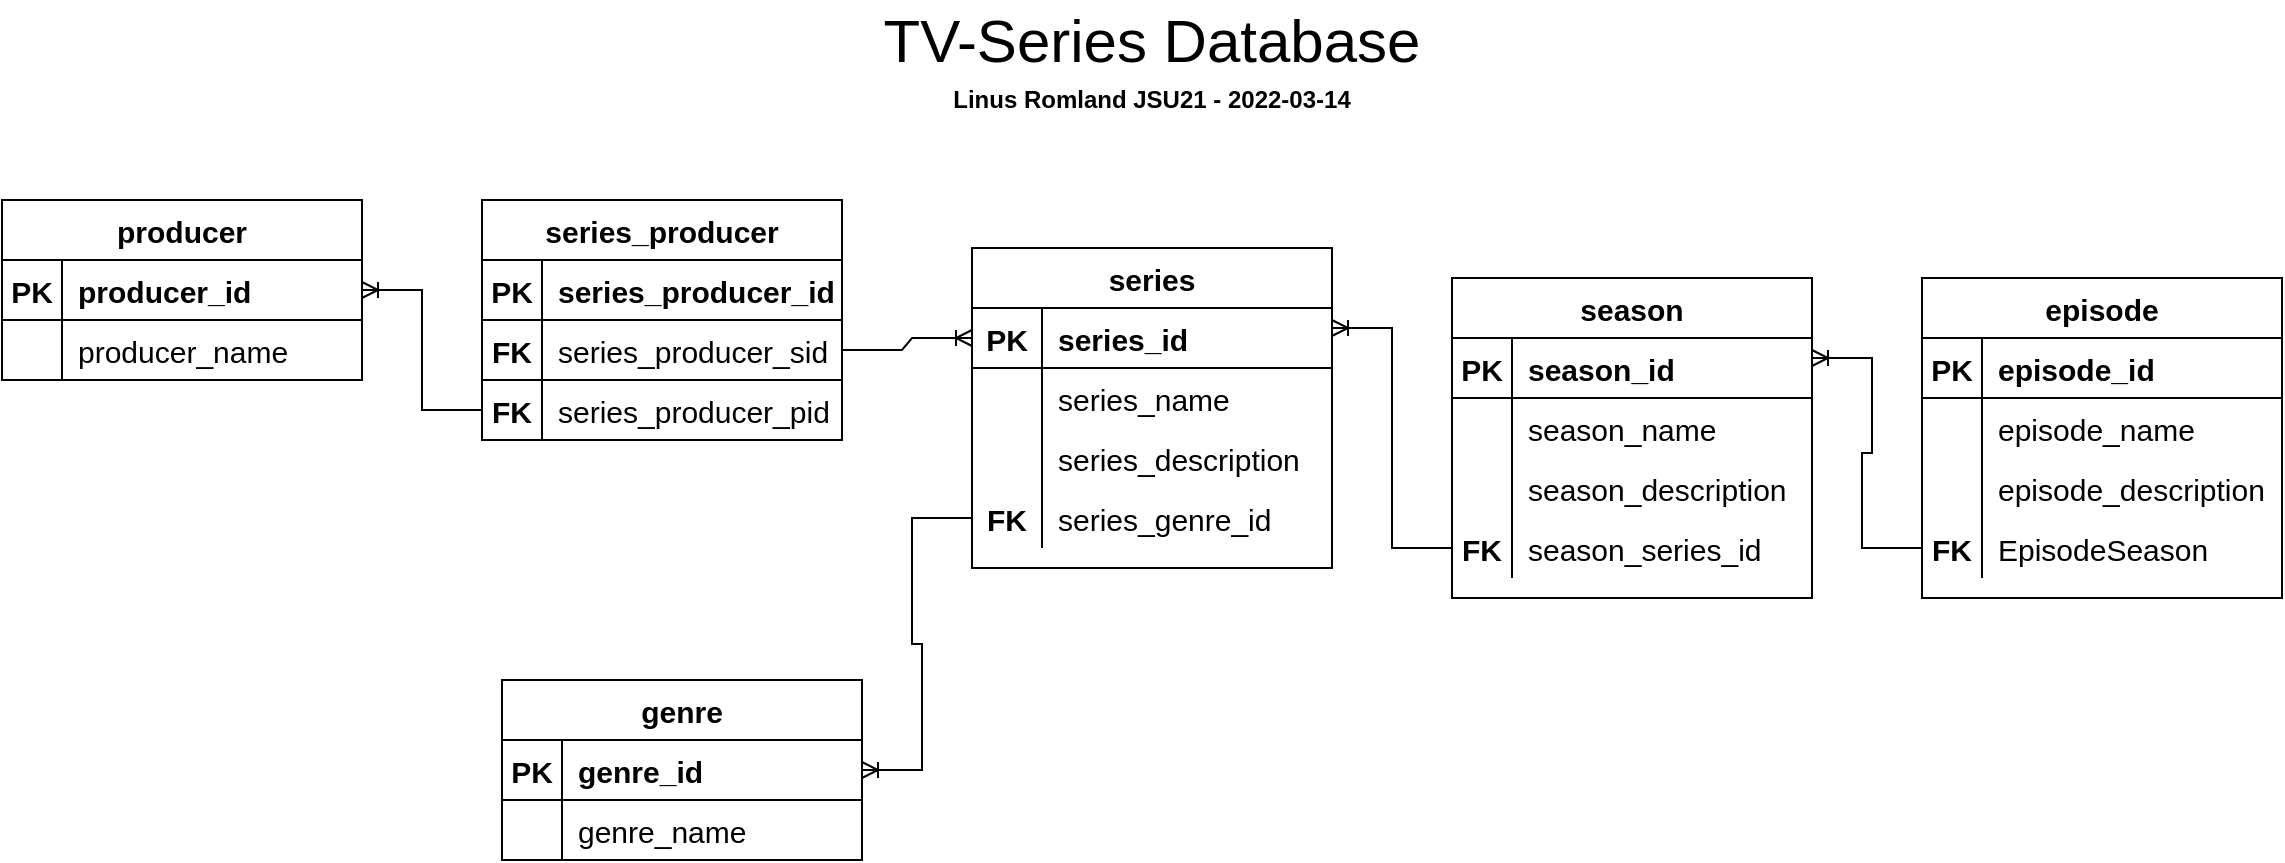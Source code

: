 <mxfile version="17.1.3" type="onedrive"><diagram id="0O53M5DZxnOaup6osxnt" name="Page-1"><mxGraphModel grid="1" gridSize="10" guides="1" tooltips="1" connect="1" arrows="1" page="1" fold="1" pageScale="1" pageWidth="1169" pageHeight="827" math="0" shadow="0"><root><mxCell id="0"/><mxCell id="1" parent="0"/><mxCell id="8bK-3PpkhMxPbc5kJvjC-1" value="&lt;font style=&quot;font-size: 30px&quot;&gt;TV-Series Database&lt;/font&gt;" style="text;html=1;strokeColor=none;fillColor=none;align=center;verticalAlign=middle;whiteSpace=wrap;rounded=0;" parent="1" vertex="1"><mxGeometry x="430" y="40" width="310" height="40" as="geometry"/></mxCell><mxCell id="8bK-3PpkhMxPbc5kJvjC-21" value="&lt;b&gt;Linus Romland JSU21 - 2022-03-14&lt;/b&gt;" style="text;html=1;strokeColor=none;fillColor=none;align=center;verticalAlign=middle;whiteSpace=wrap;rounded=0;" parent="1" vertex="1"><mxGeometry x="430" y="80" width="310" height="20" as="geometry"/></mxCell><mxCell id="8bK-3PpkhMxPbc5kJvjC-45" value="" style="edgeStyle=entityRelationEdgeStyle;fontSize=12;html=1;endArrow=ERoneToMany;rounded=0;entryX=1;entryY=0.5;entryDx=0;entryDy=0;exitX=0;exitY=0.5;exitDx=0;exitDy=0;" parent="1" source="8bK-3PpkhMxPbc5kJvjC-79" target="8bK-3PpkhMxPbc5kJvjC-50" edge="1"><mxGeometry width="100" height="100" relative="1" as="geometry"><mxPoint x="405" y="524" as="sourcePoint"/><mxPoint x="345" y="229" as="targetPoint"/></mxGeometry></mxCell><mxCell id="8bK-3PpkhMxPbc5kJvjC-46" value="" style="edgeStyle=entityRelationEdgeStyle;fontSize=12;html=1;endArrow=ERoneToMany;rounded=0;entryX=1;entryY=0.25;entryDx=0;entryDy=0;exitX=0;exitY=0.5;exitDx=0;exitDy=0;" parent="1" source="8bK-3PpkhMxPbc5kJvjC-101" target="8bK-3PpkhMxPbc5kJvjC-69" edge="1"><mxGeometry width="100" height="100" relative="1" as="geometry"><mxPoint x="460" y="534" as="sourcePoint"/><mxPoint x="675" y="359.0" as="targetPoint"/></mxGeometry></mxCell><mxCell id="8bK-3PpkhMxPbc5kJvjC-47" value="" style="edgeStyle=entityRelationEdgeStyle;fontSize=12;html=1;endArrow=ERoneToMany;rounded=0;exitX=0;exitY=0.5;exitDx=0;exitDy=0;entryX=1;entryY=0.25;entryDx=0;entryDy=0;" parent="1" source="8bK-3PpkhMxPbc5kJvjC-120" target="8bK-3PpkhMxPbc5kJvjC-91" edge="1"><mxGeometry width="100" height="100" relative="1" as="geometry"><mxPoint x="425" y="309" as="sourcePoint"/><mxPoint x="915.0" y="344.0" as="targetPoint"/></mxGeometry></mxCell><mxCell id="8bK-3PpkhMxPbc5kJvjC-49" value="genre" style="shape=table;startSize=30;container=1;collapsible=1;childLayout=tableLayout;fixedRows=1;rowLines=0;fontStyle=1;align=center;resizeLast=1;fontSize=15;" parent="1" vertex="1"><mxGeometry x="260" y="380" width="180" height="90" as="geometry"/></mxCell><mxCell id="8bK-3PpkhMxPbc5kJvjC-50" value="" style="shape=tableRow;horizontal=0;startSize=0;swimlaneHead=0;swimlaneBody=0;fillColor=none;collapsible=0;dropTarget=0;points=[[0,0.5],[1,0.5]];portConstraint=eastwest;top=0;left=0;right=0;bottom=1;fontSize=15;" parent="8bK-3PpkhMxPbc5kJvjC-49" vertex="1"><mxGeometry y="30" width="180" height="30" as="geometry"/></mxCell><mxCell id="8bK-3PpkhMxPbc5kJvjC-51" value="PK" style="shape=partialRectangle;connectable=0;fillColor=none;top=0;left=0;bottom=0;right=0;fontStyle=1;overflow=hidden;fontSize=15;" parent="8bK-3PpkhMxPbc5kJvjC-50" vertex="1"><mxGeometry width="30" height="30" as="geometry"><mxRectangle width="30" height="30" as="alternateBounds"/></mxGeometry></mxCell><mxCell id="8bK-3PpkhMxPbc5kJvjC-52" value="genre_id" style="shape=partialRectangle;connectable=0;fillColor=none;top=0;left=0;bottom=0;right=0;align=left;spacingLeft=6;fontStyle=1;overflow=hidden;fontSize=15;" parent="8bK-3PpkhMxPbc5kJvjC-50" vertex="1"><mxGeometry x="30" width="150" height="30" as="geometry"><mxRectangle width="150" height="30" as="alternateBounds"/></mxGeometry></mxCell><mxCell id="8bK-3PpkhMxPbc5kJvjC-53" value="" style="shape=tableRow;horizontal=0;startSize=0;swimlaneHead=0;swimlaneBody=0;fillColor=none;collapsible=0;dropTarget=0;points=[[0,0.5],[1,0.5]];portConstraint=eastwest;top=0;left=0;right=0;bottom=0;fontSize=15;" parent="8bK-3PpkhMxPbc5kJvjC-49" vertex="1"><mxGeometry y="60" width="180" height="30" as="geometry"/></mxCell><mxCell id="8bK-3PpkhMxPbc5kJvjC-54" value="" style="shape=partialRectangle;connectable=0;fillColor=none;top=0;left=0;bottom=0;right=0;editable=1;overflow=hidden;fontSize=15;" parent="8bK-3PpkhMxPbc5kJvjC-53" vertex="1"><mxGeometry width="30" height="30" as="geometry"><mxRectangle width="30" height="30" as="alternateBounds"/></mxGeometry></mxCell><mxCell id="8bK-3PpkhMxPbc5kJvjC-55" value="genre_name" style="shape=partialRectangle;connectable=0;fillColor=none;top=0;left=0;bottom=0;right=0;align=left;spacingLeft=6;overflow=hidden;fontSize=15;" parent="8bK-3PpkhMxPbc5kJvjC-53" vertex="1"><mxGeometry x="30" width="150" height="30" as="geometry"><mxRectangle width="150" height="30" as="alternateBounds"/></mxGeometry></mxCell><mxCell id="8bK-3PpkhMxPbc5kJvjC-62" value="producer" style="shape=table;startSize=30;container=1;collapsible=1;childLayout=tableLayout;fixedRows=1;rowLines=0;fontStyle=1;align=center;resizeLast=1;fontSize=15;" parent="1" vertex="1"><mxGeometry x="10" y="140" width="180" height="90" as="geometry"/></mxCell><mxCell id="8bK-3PpkhMxPbc5kJvjC-63" value="" style="shape=tableRow;horizontal=0;startSize=0;swimlaneHead=0;swimlaneBody=0;fillColor=none;collapsible=0;dropTarget=0;points=[[0,0.5],[1,0.5]];portConstraint=eastwest;top=0;left=0;right=0;bottom=1;fontSize=15;" parent="8bK-3PpkhMxPbc5kJvjC-62" vertex="1"><mxGeometry y="30" width="180" height="30" as="geometry"/></mxCell><mxCell id="8bK-3PpkhMxPbc5kJvjC-64" value="PK" style="shape=partialRectangle;connectable=0;fillColor=none;top=0;left=0;bottom=0;right=0;fontStyle=1;overflow=hidden;fontSize=15;" parent="8bK-3PpkhMxPbc5kJvjC-63" vertex="1"><mxGeometry width="30" height="30" as="geometry"><mxRectangle width="30" height="30" as="alternateBounds"/></mxGeometry></mxCell><mxCell id="8bK-3PpkhMxPbc5kJvjC-65" value="producer_id" style="shape=partialRectangle;connectable=0;fillColor=none;top=0;left=0;bottom=0;right=0;align=left;spacingLeft=6;fontStyle=1;overflow=hidden;fontSize=15;" parent="8bK-3PpkhMxPbc5kJvjC-63" vertex="1"><mxGeometry x="30" width="150" height="30" as="geometry"><mxRectangle width="150" height="30" as="alternateBounds"/></mxGeometry></mxCell><mxCell id="8bK-3PpkhMxPbc5kJvjC-66" value="" style="shape=tableRow;horizontal=0;startSize=0;swimlaneHead=0;swimlaneBody=0;fillColor=none;collapsible=0;dropTarget=0;points=[[0,0.5],[1,0.5]];portConstraint=eastwest;top=0;left=0;right=0;bottom=0;fontSize=15;" parent="8bK-3PpkhMxPbc5kJvjC-62" vertex="1"><mxGeometry y="60" width="180" height="30" as="geometry"/></mxCell><mxCell id="8bK-3PpkhMxPbc5kJvjC-67" value="" style="shape=partialRectangle;connectable=0;fillColor=none;top=0;left=0;bottom=0;right=0;editable=1;overflow=hidden;fontSize=15;" parent="8bK-3PpkhMxPbc5kJvjC-66" vertex="1"><mxGeometry width="30" height="30" as="geometry"><mxRectangle width="30" height="30" as="alternateBounds"/></mxGeometry></mxCell><mxCell id="8bK-3PpkhMxPbc5kJvjC-68" value="producer_name" style="shape=partialRectangle;connectable=0;fillColor=none;top=0;left=0;bottom=0;right=0;align=left;spacingLeft=6;overflow=hidden;fontSize=15;" parent="8bK-3PpkhMxPbc5kJvjC-66" vertex="1"><mxGeometry x="30" width="150" height="30" as="geometry"><mxRectangle width="150" height="30" as="alternateBounds"/></mxGeometry></mxCell><mxCell id="8bK-3PpkhMxPbc5kJvjC-69" value="series" style="shape=table;startSize=30;container=1;collapsible=1;childLayout=tableLayout;fixedRows=1;rowLines=0;fontStyle=1;align=center;resizeLast=1;fontSize=15;" parent="1" vertex="1"><mxGeometry x="495" y="164" width="180" height="160" as="geometry"/></mxCell><mxCell id="8bK-3PpkhMxPbc5kJvjC-70" value="" style="shape=tableRow;horizontal=0;startSize=0;swimlaneHead=0;swimlaneBody=0;fillColor=none;collapsible=0;dropTarget=0;points=[[0,0.5],[1,0.5]];portConstraint=eastwest;top=0;left=0;right=0;bottom=1;fontSize=15;" parent="8bK-3PpkhMxPbc5kJvjC-69" vertex="1"><mxGeometry y="30" width="180" height="30" as="geometry"/></mxCell><mxCell id="8bK-3PpkhMxPbc5kJvjC-71" value="PK" style="shape=partialRectangle;connectable=0;fillColor=none;top=0;left=0;bottom=0;right=0;fontStyle=1;overflow=hidden;fontSize=15;" parent="8bK-3PpkhMxPbc5kJvjC-70" vertex="1"><mxGeometry width="35" height="30" as="geometry"><mxRectangle width="35" height="30" as="alternateBounds"/></mxGeometry></mxCell><mxCell id="8bK-3PpkhMxPbc5kJvjC-72" value="series_id" style="shape=partialRectangle;connectable=0;fillColor=none;top=0;left=0;bottom=0;right=0;align=left;spacingLeft=6;fontStyle=1;overflow=hidden;fontSize=15;" parent="8bK-3PpkhMxPbc5kJvjC-70" vertex="1"><mxGeometry x="35" width="145" height="30" as="geometry"><mxRectangle width="145" height="30" as="alternateBounds"/></mxGeometry></mxCell><mxCell id="8bK-3PpkhMxPbc5kJvjC-73" value="" style="shape=tableRow;horizontal=0;startSize=0;swimlaneHead=0;swimlaneBody=0;fillColor=none;collapsible=0;dropTarget=0;points=[[0,0.5],[1,0.5]];portConstraint=eastwest;top=0;left=0;right=0;bottom=0;fontSize=15;" parent="8bK-3PpkhMxPbc5kJvjC-69" vertex="1"><mxGeometry y="60" width="180" height="30" as="geometry"/></mxCell><mxCell id="8bK-3PpkhMxPbc5kJvjC-74" value="" style="shape=partialRectangle;connectable=0;fillColor=none;top=0;left=0;bottom=0;right=0;editable=1;overflow=hidden;fontSize=15;" parent="8bK-3PpkhMxPbc5kJvjC-73" vertex="1"><mxGeometry width="35" height="30" as="geometry"><mxRectangle width="35" height="30" as="alternateBounds"/></mxGeometry></mxCell><mxCell id="8bK-3PpkhMxPbc5kJvjC-75" value="series_name" style="shape=partialRectangle;connectable=0;fillColor=none;top=0;left=0;bottom=0;right=0;align=left;spacingLeft=6;overflow=hidden;fontSize=15;" parent="8bK-3PpkhMxPbc5kJvjC-73" vertex="1"><mxGeometry x="35" width="145" height="30" as="geometry"><mxRectangle width="145" height="30" as="alternateBounds"/></mxGeometry></mxCell><mxCell id="8bK-3PpkhMxPbc5kJvjC-76" value="" style="shape=tableRow;horizontal=0;startSize=0;swimlaneHead=0;swimlaneBody=0;fillColor=none;collapsible=0;dropTarget=0;points=[[0,0.5],[1,0.5]];portConstraint=eastwest;top=0;left=0;right=0;bottom=0;fontSize=15;" parent="8bK-3PpkhMxPbc5kJvjC-69" vertex="1"><mxGeometry y="90" width="180" height="30" as="geometry"/></mxCell><mxCell id="8bK-3PpkhMxPbc5kJvjC-77" value="" style="shape=partialRectangle;connectable=0;fillColor=none;top=0;left=0;bottom=0;right=0;editable=1;overflow=hidden;fontSize=15;" parent="8bK-3PpkhMxPbc5kJvjC-76" vertex="1"><mxGeometry width="35" height="30" as="geometry"><mxRectangle width="35" height="30" as="alternateBounds"/></mxGeometry></mxCell><mxCell id="8bK-3PpkhMxPbc5kJvjC-78" value="series_description" style="shape=partialRectangle;connectable=0;fillColor=none;top=0;left=0;bottom=0;right=0;align=left;spacingLeft=6;overflow=hidden;fontSize=15;" parent="8bK-3PpkhMxPbc5kJvjC-76" vertex="1"><mxGeometry x="35" width="145" height="30" as="geometry"><mxRectangle width="145" height="30" as="alternateBounds"/></mxGeometry></mxCell><mxCell id="8bK-3PpkhMxPbc5kJvjC-79" value="" style="shape=tableRow;horizontal=0;startSize=0;swimlaneHead=0;swimlaneBody=0;fillColor=none;collapsible=0;dropTarget=0;points=[[0,0.5],[1,0.5]];portConstraint=eastwest;top=0;left=0;right=0;bottom=0;fontSize=15;" parent="8bK-3PpkhMxPbc5kJvjC-69" vertex="1"><mxGeometry y="120" width="180" height="30" as="geometry"/></mxCell><mxCell id="8bK-3PpkhMxPbc5kJvjC-80" value="FK" style="shape=partialRectangle;connectable=0;fillColor=none;top=0;left=0;bottom=0;right=0;editable=1;overflow=hidden;fontSize=15;fontStyle=1" parent="8bK-3PpkhMxPbc5kJvjC-79" vertex="1"><mxGeometry width="35" height="30" as="geometry"><mxRectangle width="35" height="30" as="alternateBounds"/></mxGeometry></mxCell><mxCell id="8bK-3PpkhMxPbc5kJvjC-81" value="series_genre_id" style="shape=partialRectangle;connectable=0;fillColor=none;top=0;left=0;bottom=0;right=0;align=left;spacingLeft=6;overflow=hidden;fontSize=15;" parent="8bK-3PpkhMxPbc5kJvjC-79" vertex="1"><mxGeometry x="35" width="145" height="30" as="geometry"><mxRectangle width="145" height="30" as="alternateBounds"/></mxGeometry></mxCell><mxCell id="8bK-3PpkhMxPbc5kJvjC-91" value="season" style="shape=table;startSize=30;container=1;collapsible=1;childLayout=tableLayout;fixedRows=1;rowLines=0;fontStyle=1;align=center;resizeLast=1;fontSize=15;" parent="1" vertex="1"><mxGeometry x="735" y="179" width="180" height="160" as="geometry"/></mxCell><mxCell id="8bK-3PpkhMxPbc5kJvjC-92" value="" style="shape=tableRow;horizontal=0;startSize=0;swimlaneHead=0;swimlaneBody=0;fillColor=none;collapsible=0;dropTarget=0;points=[[0,0.5],[1,0.5]];portConstraint=eastwest;top=0;left=0;right=0;bottom=1;fontSize=15;" parent="8bK-3PpkhMxPbc5kJvjC-91" vertex="1"><mxGeometry y="30" width="180" height="30" as="geometry"/></mxCell><mxCell id="8bK-3PpkhMxPbc5kJvjC-93" value="PK" style="shape=partialRectangle;connectable=0;fillColor=none;top=0;left=0;bottom=0;right=0;fontStyle=1;overflow=hidden;fontSize=15;" parent="8bK-3PpkhMxPbc5kJvjC-92" vertex="1"><mxGeometry width="30" height="30" as="geometry"><mxRectangle width="30" height="30" as="alternateBounds"/></mxGeometry></mxCell><mxCell id="8bK-3PpkhMxPbc5kJvjC-94" value="season_id" style="shape=partialRectangle;connectable=0;fillColor=none;top=0;left=0;bottom=0;right=0;align=left;spacingLeft=6;fontStyle=1;overflow=hidden;fontSize=15;" parent="8bK-3PpkhMxPbc5kJvjC-92" vertex="1"><mxGeometry x="30" width="150" height="30" as="geometry"><mxRectangle width="150" height="30" as="alternateBounds"/></mxGeometry></mxCell><mxCell id="8bK-3PpkhMxPbc5kJvjC-95" value="" style="shape=tableRow;horizontal=0;startSize=0;swimlaneHead=0;swimlaneBody=0;fillColor=none;collapsible=0;dropTarget=0;points=[[0,0.5],[1,0.5]];portConstraint=eastwest;top=0;left=0;right=0;bottom=0;fontSize=15;" parent="8bK-3PpkhMxPbc5kJvjC-91" vertex="1"><mxGeometry y="60" width="180" height="30" as="geometry"/></mxCell><mxCell id="8bK-3PpkhMxPbc5kJvjC-96" value="" style="shape=partialRectangle;connectable=0;fillColor=none;top=0;left=0;bottom=0;right=0;editable=1;overflow=hidden;fontSize=15;" parent="8bK-3PpkhMxPbc5kJvjC-95" vertex="1"><mxGeometry width="30" height="30" as="geometry"><mxRectangle width="30" height="30" as="alternateBounds"/></mxGeometry></mxCell><mxCell id="8bK-3PpkhMxPbc5kJvjC-97" value="season_name" style="shape=partialRectangle;connectable=0;fillColor=none;top=0;left=0;bottom=0;right=0;align=left;spacingLeft=6;overflow=hidden;fontSize=15;" parent="8bK-3PpkhMxPbc5kJvjC-95" vertex="1"><mxGeometry x="30" width="150" height="30" as="geometry"><mxRectangle width="150" height="30" as="alternateBounds"/></mxGeometry></mxCell><mxCell id="8bK-3PpkhMxPbc5kJvjC-98" value="" style="shape=tableRow;horizontal=0;startSize=0;swimlaneHead=0;swimlaneBody=0;fillColor=none;collapsible=0;dropTarget=0;points=[[0,0.5],[1,0.5]];portConstraint=eastwest;top=0;left=0;right=0;bottom=0;fontSize=15;" parent="8bK-3PpkhMxPbc5kJvjC-91" vertex="1"><mxGeometry y="90" width="180" height="30" as="geometry"/></mxCell><mxCell id="8bK-3PpkhMxPbc5kJvjC-99" value="" style="shape=partialRectangle;connectable=0;fillColor=none;top=0;left=0;bottom=0;right=0;editable=1;overflow=hidden;fontSize=15;" parent="8bK-3PpkhMxPbc5kJvjC-98" vertex="1"><mxGeometry width="30" height="30" as="geometry"><mxRectangle width="30" height="30" as="alternateBounds"/></mxGeometry></mxCell><mxCell id="8bK-3PpkhMxPbc5kJvjC-100" value="season_description" style="shape=partialRectangle;connectable=0;fillColor=none;top=0;left=0;bottom=0;right=0;align=left;spacingLeft=6;overflow=hidden;fontSize=15;" parent="8bK-3PpkhMxPbc5kJvjC-98" vertex="1"><mxGeometry x="30" width="150" height="30" as="geometry"><mxRectangle width="150" height="30" as="alternateBounds"/></mxGeometry></mxCell><mxCell id="8bK-3PpkhMxPbc5kJvjC-101" value="" style="shape=tableRow;horizontal=0;startSize=0;swimlaneHead=0;swimlaneBody=0;fillColor=none;collapsible=0;dropTarget=0;points=[[0,0.5],[1,0.5]];portConstraint=eastwest;top=0;left=0;right=0;bottom=0;fontSize=15;" parent="8bK-3PpkhMxPbc5kJvjC-91" vertex="1"><mxGeometry y="120" width="180" height="30" as="geometry"/></mxCell><mxCell id="8bK-3PpkhMxPbc5kJvjC-102" value="FK" style="shape=partialRectangle;connectable=0;fillColor=none;top=0;left=0;bottom=0;right=0;editable=1;overflow=hidden;fontSize=15;fontStyle=1" parent="8bK-3PpkhMxPbc5kJvjC-101" vertex="1"><mxGeometry width="30" height="30" as="geometry"><mxRectangle width="30" height="30" as="alternateBounds"/></mxGeometry></mxCell><mxCell id="8bK-3PpkhMxPbc5kJvjC-103" value="season_series_id" style="shape=partialRectangle;connectable=0;fillColor=none;top=0;left=0;bottom=0;right=0;align=left;spacingLeft=6;overflow=hidden;fontSize=15;" parent="8bK-3PpkhMxPbc5kJvjC-101" vertex="1"><mxGeometry x="30" width="150" height="30" as="geometry"><mxRectangle width="150" height="30" as="alternateBounds"/></mxGeometry></mxCell><mxCell id="8bK-3PpkhMxPbc5kJvjC-110" value="episode" style="shape=table;startSize=30;container=1;collapsible=1;childLayout=tableLayout;fixedRows=1;rowLines=0;fontStyle=1;align=center;resizeLast=1;fontSize=15;" parent="1" vertex="1"><mxGeometry x="970" y="179" width="180" height="160" as="geometry"/></mxCell><mxCell id="8bK-3PpkhMxPbc5kJvjC-111" value="" style="shape=tableRow;horizontal=0;startSize=0;swimlaneHead=0;swimlaneBody=0;fillColor=none;collapsible=0;dropTarget=0;points=[[0,0.5],[1,0.5]];portConstraint=eastwest;top=0;left=0;right=0;bottom=1;fontSize=15;" parent="8bK-3PpkhMxPbc5kJvjC-110" vertex="1"><mxGeometry y="30" width="180" height="30" as="geometry"/></mxCell><mxCell id="8bK-3PpkhMxPbc5kJvjC-112" value="PK" style="shape=partialRectangle;connectable=0;fillColor=none;top=0;left=0;bottom=0;right=0;fontStyle=1;overflow=hidden;fontSize=15;" parent="8bK-3PpkhMxPbc5kJvjC-111" vertex="1"><mxGeometry width="30" height="30" as="geometry"><mxRectangle width="30" height="30" as="alternateBounds"/></mxGeometry></mxCell><mxCell id="8bK-3PpkhMxPbc5kJvjC-113" value="episode_id" style="shape=partialRectangle;connectable=0;fillColor=none;top=0;left=0;bottom=0;right=0;align=left;spacingLeft=6;fontStyle=1;overflow=hidden;fontSize=15;" parent="8bK-3PpkhMxPbc5kJvjC-111" vertex="1"><mxGeometry x="30" width="150" height="30" as="geometry"><mxRectangle width="150" height="30" as="alternateBounds"/></mxGeometry></mxCell><mxCell id="8bK-3PpkhMxPbc5kJvjC-114" value="" style="shape=tableRow;horizontal=0;startSize=0;swimlaneHead=0;swimlaneBody=0;fillColor=none;collapsible=0;dropTarget=0;points=[[0,0.5],[1,0.5]];portConstraint=eastwest;top=0;left=0;right=0;bottom=0;fontSize=15;" parent="8bK-3PpkhMxPbc5kJvjC-110" vertex="1"><mxGeometry y="60" width="180" height="30" as="geometry"/></mxCell><mxCell id="8bK-3PpkhMxPbc5kJvjC-115" value="" style="shape=partialRectangle;connectable=0;fillColor=none;top=0;left=0;bottom=0;right=0;editable=1;overflow=hidden;fontSize=15;" parent="8bK-3PpkhMxPbc5kJvjC-114" vertex="1"><mxGeometry width="30" height="30" as="geometry"><mxRectangle width="30" height="30" as="alternateBounds"/></mxGeometry></mxCell><mxCell id="8bK-3PpkhMxPbc5kJvjC-116" value="episode_name" style="shape=partialRectangle;connectable=0;fillColor=none;top=0;left=0;bottom=0;right=0;align=left;spacingLeft=6;overflow=hidden;fontSize=15;" parent="8bK-3PpkhMxPbc5kJvjC-114" vertex="1"><mxGeometry x="30" width="150" height="30" as="geometry"><mxRectangle width="150" height="30" as="alternateBounds"/></mxGeometry></mxCell><mxCell id="8bK-3PpkhMxPbc5kJvjC-117" value="" style="shape=tableRow;horizontal=0;startSize=0;swimlaneHead=0;swimlaneBody=0;fillColor=none;collapsible=0;dropTarget=0;points=[[0,0.5],[1,0.5]];portConstraint=eastwest;top=0;left=0;right=0;bottom=0;fontSize=15;" parent="8bK-3PpkhMxPbc5kJvjC-110" vertex="1"><mxGeometry y="90" width="180" height="30" as="geometry"/></mxCell><mxCell id="8bK-3PpkhMxPbc5kJvjC-118" value="" style="shape=partialRectangle;connectable=0;fillColor=none;top=0;left=0;bottom=0;right=0;editable=1;overflow=hidden;fontSize=15;" parent="8bK-3PpkhMxPbc5kJvjC-117" vertex="1"><mxGeometry width="30" height="30" as="geometry"><mxRectangle width="30" height="30" as="alternateBounds"/></mxGeometry></mxCell><mxCell id="8bK-3PpkhMxPbc5kJvjC-119" value="episode_description" style="shape=partialRectangle;connectable=0;fillColor=none;top=0;left=0;bottom=0;right=0;align=left;spacingLeft=6;overflow=hidden;fontSize=15;" parent="8bK-3PpkhMxPbc5kJvjC-117" vertex="1"><mxGeometry x="30" width="150" height="30" as="geometry"><mxRectangle width="150" height="30" as="alternateBounds"/></mxGeometry></mxCell><mxCell id="8bK-3PpkhMxPbc5kJvjC-120" value="" style="shape=tableRow;horizontal=0;startSize=0;swimlaneHead=0;swimlaneBody=0;fillColor=none;collapsible=0;dropTarget=0;points=[[0,0.5],[1,0.5]];portConstraint=eastwest;top=0;left=0;right=0;bottom=0;fontSize=15;" parent="8bK-3PpkhMxPbc5kJvjC-110" vertex="1"><mxGeometry y="120" width="180" height="30" as="geometry"/></mxCell><mxCell id="8bK-3PpkhMxPbc5kJvjC-121" value="FK" style="shape=partialRectangle;connectable=0;fillColor=none;top=0;left=0;bottom=0;right=0;editable=1;overflow=hidden;fontSize=15;fontStyle=1" parent="8bK-3PpkhMxPbc5kJvjC-120" vertex="1"><mxGeometry width="30" height="30" as="geometry"><mxRectangle width="30" height="30" as="alternateBounds"/></mxGeometry></mxCell><mxCell id="8bK-3PpkhMxPbc5kJvjC-122" value="EpisodeSeason" style="shape=partialRectangle;connectable=0;fillColor=none;top=0;left=0;bottom=0;right=0;align=left;spacingLeft=6;overflow=hidden;fontSize=15;" parent="8bK-3PpkhMxPbc5kJvjC-120" vertex="1"><mxGeometry x="30" width="150" height="30" as="geometry"><mxRectangle width="150" height="30" as="alternateBounds"/></mxGeometry></mxCell><mxCell id="echuDkAVA-as2hgykY6d-1" value="series_producer" style="shape=table;startSize=30;container=1;collapsible=1;childLayout=tableLayout;fixedRows=1;rowLines=0;fontStyle=1;align=center;resizeLast=1;fontSize=15;" parent="1" vertex="1"><mxGeometry x="250" y="140" width="180" height="120" as="geometry"/></mxCell><mxCell id="echuDkAVA-as2hgykY6d-2" value="" style="shape=tableRow;horizontal=0;startSize=0;swimlaneHead=0;swimlaneBody=0;fillColor=none;collapsible=0;dropTarget=0;points=[[0,0.5],[1,0.5]];portConstraint=eastwest;top=0;left=0;right=0;bottom=1;fontSize=15;" parent="echuDkAVA-as2hgykY6d-1" vertex="1"><mxGeometry y="30" width="180" height="30" as="geometry"/></mxCell><mxCell id="echuDkAVA-as2hgykY6d-3" value="PK" style="shape=partialRectangle;connectable=0;fillColor=none;top=0;left=0;bottom=0;right=0;fontStyle=1;overflow=hidden;fontSize=15;" parent="echuDkAVA-as2hgykY6d-2" vertex="1"><mxGeometry width="30" height="30" as="geometry"><mxRectangle width="30" height="30" as="alternateBounds"/></mxGeometry></mxCell><mxCell id="echuDkAVA-as2hgykY6d-4" value="series_producer_id" style="shape=partialRectangle;connectable=0;fillColor=none;top=0;left=0;bottom=0;right=0;align=left;spacingLeft=6;fontStyle=1;overflow=hidden;fontSize=15;" parent="echuDkAVA-as2hgykY6d-2" vertex="1"><mxGeometry x="30" width="150" height="30" as="geometry"><mxRectangle width="150" height="30" as="alternateBounds"/></mxGeometry></mxCell><mxCell id="echuDkAVA-as2hgykY6d-11" style="shape=tableRow;horizontal=0;startSize=0;swimlaneHead=0;swimlaneBody=0;fillColor=none;collapsible=0;dropTarget=0;points=[[0,0.5],[1,0.5]];portConstraint=eastwest;top=0;left=0;right=0;bottom=1;fontSize=15;" parent="echuDkAVA-as2hgykY6d-1" vertex="1"><mxGeometry y="60" width="180" height="30" as="geometry"/></mxCell><mxCell id="echuDkAVA-as2hgykY6d-12" value="FK" style="shape=partialRectangle;connectable=0;fillColor=none;top=0;left=0;bottom=0;right=0;fontStyle=1;overflow=hidden;fontSize=15;" parent="echuDkAVA-as2hgykY6d-11" vertex="1"><mxGeometry width="30" height="30" as="geometry"><mxRectangle width="30" height="30" as="alternateBounds"/></mxGeometry></mxCell><mxCell id="echuDkAVA-as2hgykY6d-13" value="series_producer_sid" style="shape=partialRectangle;connectable=0;fillColor=none;top=0;left=0;bottom=0;right=0;align=left;spacingLeft=6;fontStyle=0;overflow=hidden;fontSize=15;" parent="echuDkAVA-as2hgykY6d-11" vertex="1"><mxGeometry x="30" width="150" height="30" as="geometry"><mxRectangle width="150" height="30" as="alternateBounds"/></mxGeometry></mxCell><mxCell id="echuDkAVA-as2hgykY6d-5" value="" style="shape=tableRow;horizontal=0;startSize=0;swimlaneHead=0;swimlaneBody=0;fillColor=none;collapsible=0;dropTarget=0;points=[[0,0.5],[1,0.5]];portConstraint=eastwest;top=0;left=0;right=0;bottom=0;fontSize=15;" parent="echuDkAVA-as2hgykY6d-1" vertex="1"><mxGeometry y="90" width="180" height="30" as="geometry"/></mxCell><mxCell id="echuDkAVA-as2hgykY6d-6" value="FK" style="shape=partialRectangle;connectable=0;fillColor=none;top=0;left=0;bottom=0;right=0;editable=1;overflow=hidden;fontSize=15;fontStyle=1" parent="echuDkAVA-as2hgykY6d-5" vertex="1"><mxGeometry width="30" height="30" as="geometry"><mxRectangle width="30" height="30" as="alternateBounds"/></mxGeometry></mxCell><mxCell id="echuDkAVA-as2hgykY6d-7" value="series_producer_pid" style="shape=partialRectangle;connectable=0;fillColor=none;top=0;left=0;bottom=0;right=0;align=left;spacingLeft=6;overflow=hidden;fontSize=15;" parent="echuDkAVA-as2hgykY6d-5" vertex="1"><mxGeometry x="30" width="150" height="30" as="geometry"><mxRectangle width="150" height="30" as="alternateBounds"/></mxGeometry></mxCell><mxCell id="echuDkAVA-as2hgykY6d-14" value="" style="edgeStyle=entityRelationEdgeStyle;fontSize=12;html=1;endArrow=ERoneToMany;rounded=0;entryX=0;entryY=0.5;entryDx=0;entryDy=0;exitX=1;exitY=0.5;exitDx=0;exitDy=0;" parent="1" source="echuDkAVA-as2hgykY6d-11" target="8bK-3PpkhMxPbc5kJvjC-70" edge="1"><mxGeometry width="100" height="100" relative="1" as="geometry"><mxPoint x="405" y="404" as="sourcePoint"/><mxPoint x="495" y="329" as="targetPoint"/></mxGeometry></mxCell><mxCell id="echuDkAVA-as2hgykY6d-15" value="" style="edgeStyle=entityRelationEdgeStyle;fontSize=12;html=1;endArrow=ERoneToMany;rounded=0;exitX=0;exitY=0.5;exitDx=0;exitDy=0;entryX=1;entryY=0.5;entryDx=0;entryDy=0;" parent="1" source="echuDkAVA-as2hgykY6d-5" target="8bK-3PpkhMxPbc5kJvjC-63" edge="1"><mxGeometry width="100" height="100" relative="1" as="geometry"><mxPoint x="375" y="464" as="sourcePoint"/><mxPoint x="195" y="389" as="targetPoint"/></mxGeometry></mxCell></root></mxGraphModel></diagram></mxfile>